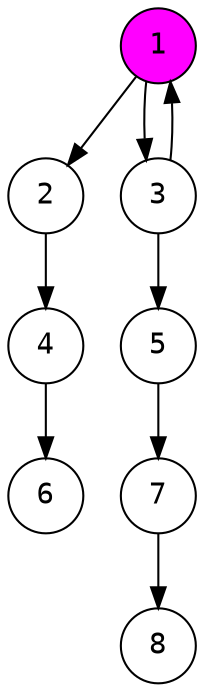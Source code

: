 digraph { node [ fontname = Courier ]
1 [ fillcolor = magenta style=filled shape=circle ]
2 [shape=circle ]
3 [shape=circle ]
4 [shape=circle ]
5 [shape=circle ]
6 [shape=circle ]
7 [shape=circle ]
8 [shape=circle ]

1 -> 2
1 -> 3
2 -> 4
3 -> 5
3 -> 1
4 -> 6
5 -> 7
7 -> 8

}